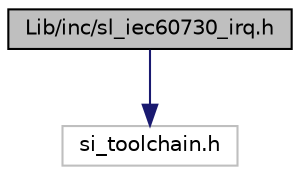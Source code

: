 digraph "Lib/inc/sl_iec60730_irq.h"
{
 // LATEX_PDF_SIZE
  edge [fontname="Helvetica",fontsize="10",labelfontname="Helvetica",labelfontsize="10"];
  node [fontname="Helvetica",fontsize="10",shape=record];
  Node1 [label="Lib/inc/sl_iec60730_irq.h",height=0.2,width=0.4,color="black", fillcolor="grey75", style="filled", fontcolor="black",tooltip="Interrupt check."];
  Node1 -> Node2 [color="midnightblue",fontsize="10",style="solid",fontname="Helvetica"];
  Node2 [label="si_toolchain.h",height=0.2,width=0.4,color="grey75", fillcolor="white", style="filled",tooltip=" "];
}
